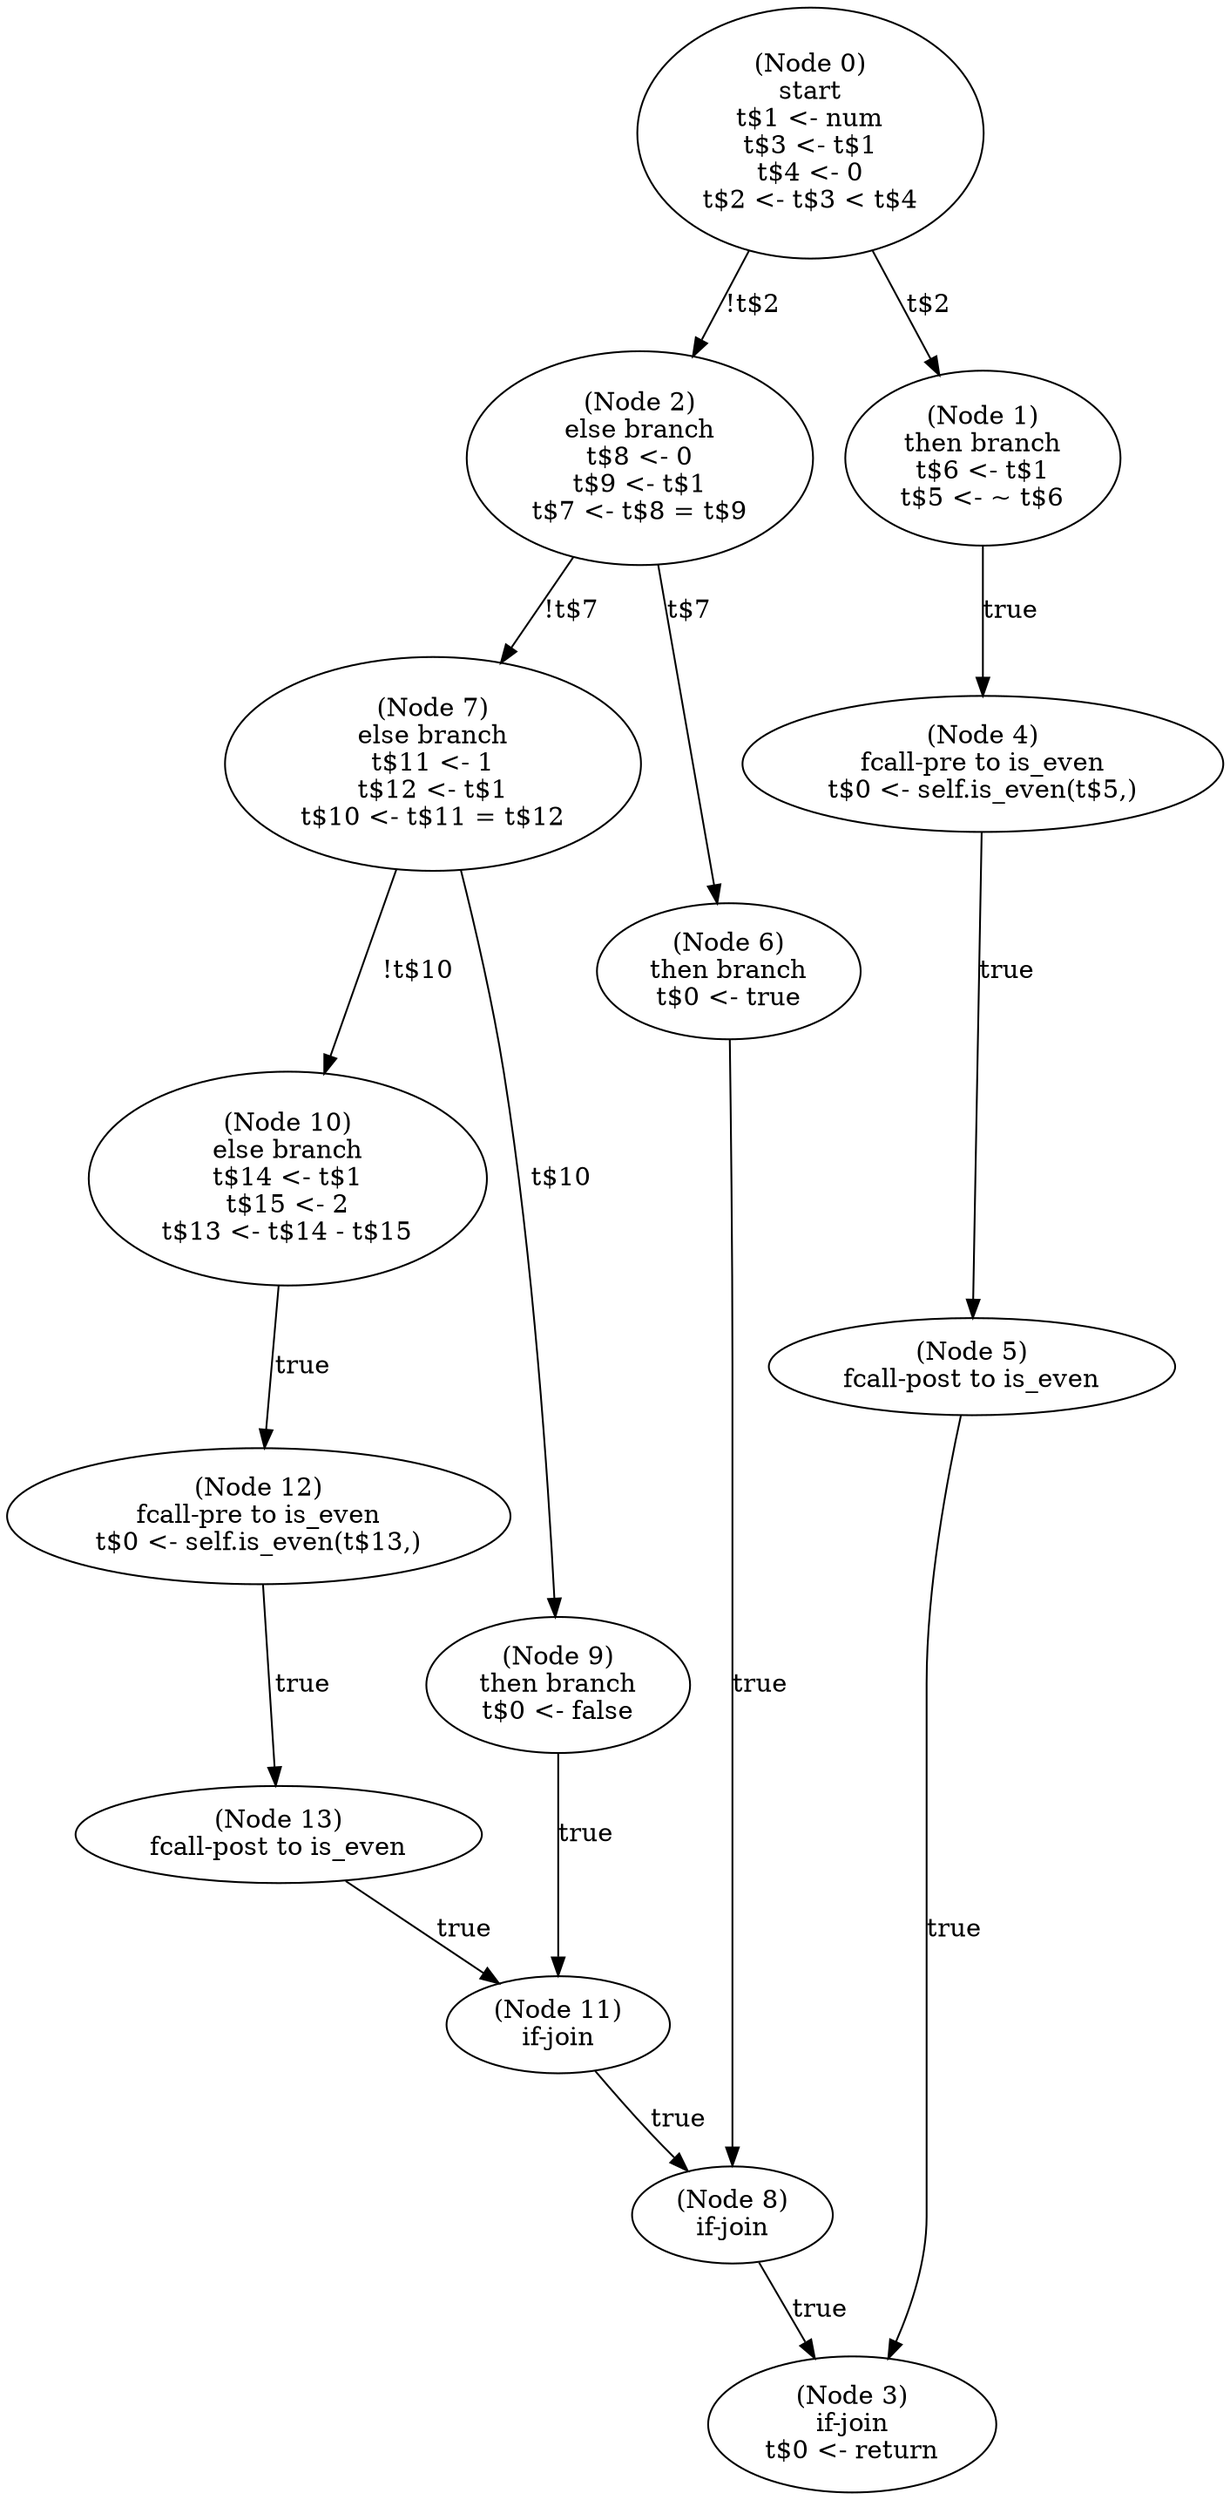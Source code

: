 digraph is_even_pre {
  n0 [label="(Node 0)\nstart\nt$1 <- num\nt$3 <- t$1\nt$4 <- 0\nt$2 <- t$3 < t$4\n"];
 n0 -> n2 [label="!t$2"];
 n0 -> n1 [label="t$2"];
  n1 [label="(Node 1)\nthen branch\nt$6 <- t$1\nt$5 <- ~ t$6\n"];
 n1 -> n4 [label="true"];
  n2 [label="(Node 2)\nelse branch\nt$8 <- 0\nt$9 <- t$1\nt$7 <- t$8 = t$9\n"];
 n2 -> n7 [label="!t$7"];
 n2 -> n6 [label="t$7"];
  n3 [label="(Node 3)\nif-join\nt$0 <- return\n"];
  n4 [label="(Node 4)\nfcall-pre to is_even\nt$0 <- self.is_even(t$5,)\n"];
 n4 -> n5 [label="true"];
  n5 [label="(Node 5)\nfcall-post to is_even\n"];
 n5 -> n3 [label="true"];
  n6 [label="(Node 6)\nthen branch\nt$0 <- true\n"];
 n6 -> n8 [label="true"];
  n7 [label="(Node 7)\nelse branch\nt$11 <- 1\nt$12 <- t$1\nt$10 <- t$11 = t$12\n"];
 n7 -> n10 [label="!t$10"];
 n7 -> n9 [label="t$10"];
  n8 [label="(Node 8)\nif-join\n"];
 n8 -> n3 [label="true"];
  n9 [label="(Node 9)\nthen branch\nt$0 <- false\n"];
 n9 -> n11 [label="true"];
  n10 [label="(Node 10)\nelse branch\nt$14 <- t$1\nt$15 <- 2\nt$13 <- t$14 - t$15\n"];
 n10 -> n12 [label="true"];
  n11 [label="(Node 11)\nif-join\n"];
 n11 -> n8 [label="true"];
  n12 [label="(Node 12)\nfcall-pre to is_even\nt$0 <- self.is_even(t$13,)\n"];
 n12 -> n13 [label="true"];
  n13 [label="(Node 13)\nfcall-post to is_even\n"];
 n13 -> n11 [label="true"];
}
